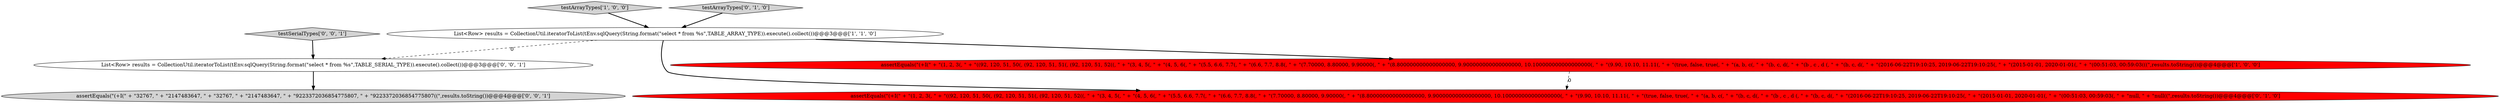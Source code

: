 digraph {
3 [style = filled, label = "assertEquals(\"(+I(\" + \"(1, 2, 3(, \" + \"((92, 120, 51, 50(, (92, 120, 51, 51(, (92, 120, 51, 52((, \" + \"(3, 4, 5(, \" + \"(4, 5, 6(, \" + \"(5.5, 6.6, 7.7(, \" + \"(6.6, 7.7, 8.8(, \" + \"(7.70000, 8.80000, 9.90000(, \" + \"(8.800000000000000000, 9.900000000000000000, 10.100000000000000000(, \" + \"(9.90, 10.10, 11.11(, \" + \"(true, false, true(, \" + \"(a, b, c(, \" + \"(b, c, d(, \" + \"(b , c , d (, \" + \"(b, c, d(, \" + \"(2016-06-22T19:10:25, 2019-06-22T19:10:25(, \" + \"(2015-01-01, 2020-01-01(, \" + \"(00:51:03, 00:59:03(, \" + \"null, \" + \"null((\",results.toString())@@@4@@@['0', '1', '0']", fillcolor = red, shape = ellipse image = "AAA1AAABBB2BBB"];
7 [style = filled, label = "List<Row> results = CollectionUtil.iteratorToList(tEnv.sqlQuery(String.format(\"select * from %s\",TABLE_SERIAL_TYPE)).execute().collect())@@@3@@@['0', '0', '1']", fillcolor = white, shape = ellipse image = "AAA0AAABBB3BBB"];
2 [style = filled, label = "testArrayTypes['1', '0', '0']", fillcolor = lightgray, shape = diamond image = "AAA0AAABBB1BBB"];
4 [style = filled, label = "testArrayTypes['0', '1', '0']", fillcolor = lightgray, shape = diamond image = "AAA0AAABBB2BBB"];
5 [style = filled, label = "testSerialTypes['0', '0', '1']", fillcolor = lightgray, shape = diamond image = "AAA0AAABBB3BBB"];
6 [style = filled, label = "assertEquals(\"(+I(\" + \"32767, \" + \"2147483647, \" + \"32767, \" + \"2147483647, \" + \"9223372036854775807, \" + \"9223372036854775807((\",results.toString())@@@4@@@['0', '0', '1']", fillcolor = lightgray, shape = ellipse image = "AAA0AAABBB3BBB"];
1 [style = filled, label = "List<Row> results = CollectionUtil.iteratorToList(tEnv.sqlQuery(String.format(\"select * from %s\",TABLE_ARRAY_TYPE)).execute().collect())@@@3@@@['1', '1', '0']", fillcolor = white, shape = ellipse image = "AAA0AAABBB1BBB"];
0 [style = filled, label = "assertEquals(\"(+I(\" + \"(1, 2, 3(, \" + \"((92, 120, 51, 50(, (92, 120, 51, 51(, (92, 120, 51, 52((, \" + \"(3, 4, 5(, \" + \"(4, 5, 6(, \" + \"(5.5, 6.6, 7.7(, \" + \"(6.6, 7.7, 8.8(, \" + \"(7.70000, 8.80000, 9.90000(, \" + \"(8.800000000000000000, 9.900000000000000000, 10.100000000000000000(, \" + \"(9.90, 10.10, 11.11(, \" + \"(true, false, true(, \" + \"(a, b, c(, \" + \"(b, c, d(, \" + \"(b , c , d (, \" + \"(b, c, d(, \" + \"(2016-06-22T19:10:25, 2019-06-22T19:10:25(, \" + \"(2015-01-01, 2020-01-01(, \" + \"(00:51:03, 00:59:03(((\",results.toString())@@@4@@@['1', '0', '0']", fillcolor = red, shape = ellipse image = "AAA1AAABBB1BBB"];
1->3 [style = bold, label=""];
5->7 [style = bold, label=""];
4->1 [style = bold, label=""];
0->3 [style = dashed, label="0"];
1->0 [style = bold, label=""];
1->7 [style = dashed, label="0"];
2->1 [style = bold, label=""];
7->6 [style = bold, label=""];
}
